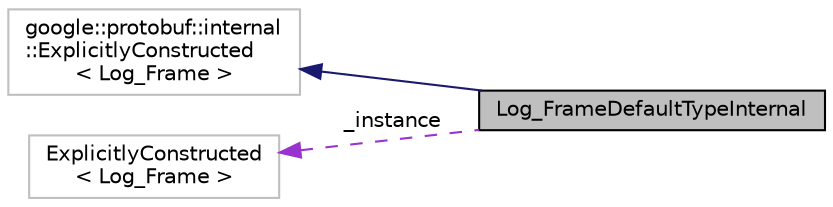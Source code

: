 digraph "Log_FrameDefaultTypeInternal"
{
 // INTERACTIVE_SVG=YES
  edge [fontname="Helvetica",fontsize="10",labelfontname="Helvetica",labelfontsize="10"];
  node [fontname="Helvetica",fontsize="10",shape=record];
  rankdir="LR";
  Node1 [label="Log_FrameDefaultTypeInternal",height=0.2,width=0.4,color="black", fillcolor="grey75", style="filled", fontcolor="black"];
  Node2 -> Node1 [dir="back",color="midnightblue",fontsize="10",style="solid",fontname="Helvetica"];
  Node2 [label="google::protobuf::internal\l::ExplicitlyConstructed\l\< Log_Frame \>",height=0.2,width=0.4,color="grey75", fillcolor="white", style="filled"];
  Node3 -> Node1 [dir="back",color="darkorchid3",fontsize="10",style="dashed",label=" _instance" ,fontname="Helvetica"];
  Node3 [label="ExplicitlyConstructed\l\< Log_Frame \>",height=0.2,width=0.4,color="grey75", fillcolor="white", style="filled"];
}
